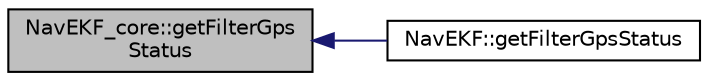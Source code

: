 digraph "NavEKF_core::getFilterGpsStatus"
{
 // INTERACTIVE_SVG=YES
  edge [fontname="Helvetica",fontsize="10",labelfontname="Helvetica",labelfontsize="10"];
  node [fontname="Helvetica",fontsize="10",shape=record];
  rankdir="LR";
  Node1 [label="NavEKF_core::getFilterGps\lStatus",height=0.2,width=0.4,color="black", fillcolor="grey75", style="filled", fontcolor="black"];
  Node1 -> Node2 [dir="back",color="midnightblue",fontsize="10",style="solid",fontname="Helvetica"];
  Node2 [label="NavEKF::getFilterGpsStatus",height=0.2,width=0.4,color="black", fillcolor="white", style="filled",URL="$classNavEKF.html#a6600e30de810c66c0b12f721be3cbd29"];
}
